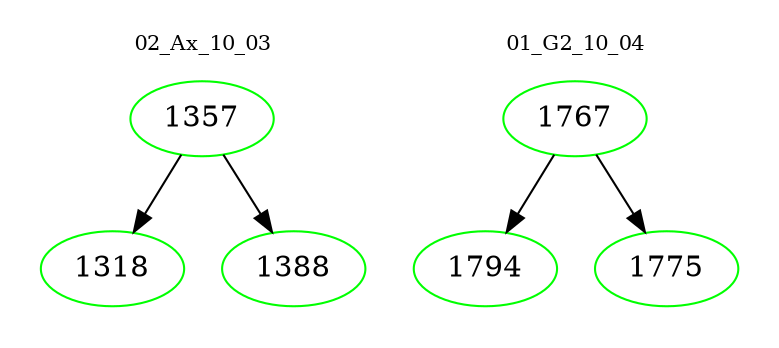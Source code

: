 digraph{
subgraph cluster_0 {
color = white
label = "02_Ax_10_03";
fontsize=10;
T0_1357 [label="1357", color="green"]
T0_1357 -> T0_1318 [color="black"]
T0_1318 [label="1318", color="green"]
T0_1357 -> T0_1388 [color="black"]
T0_1388 [label="1388", color="green"]
}
subgraph cluster_1 {
color = white
label = "01_G2_10_04";
fontsize=10;
T1_1767 [label="1767", color="green"]
T1_1767 -> T1_1794 [color="black"]
T1_1794 [label="1794", color="green"]
T1_1767 -> T1_1775 [color="black"]
T1_1775 [label="1775", color="green"]
}
}
